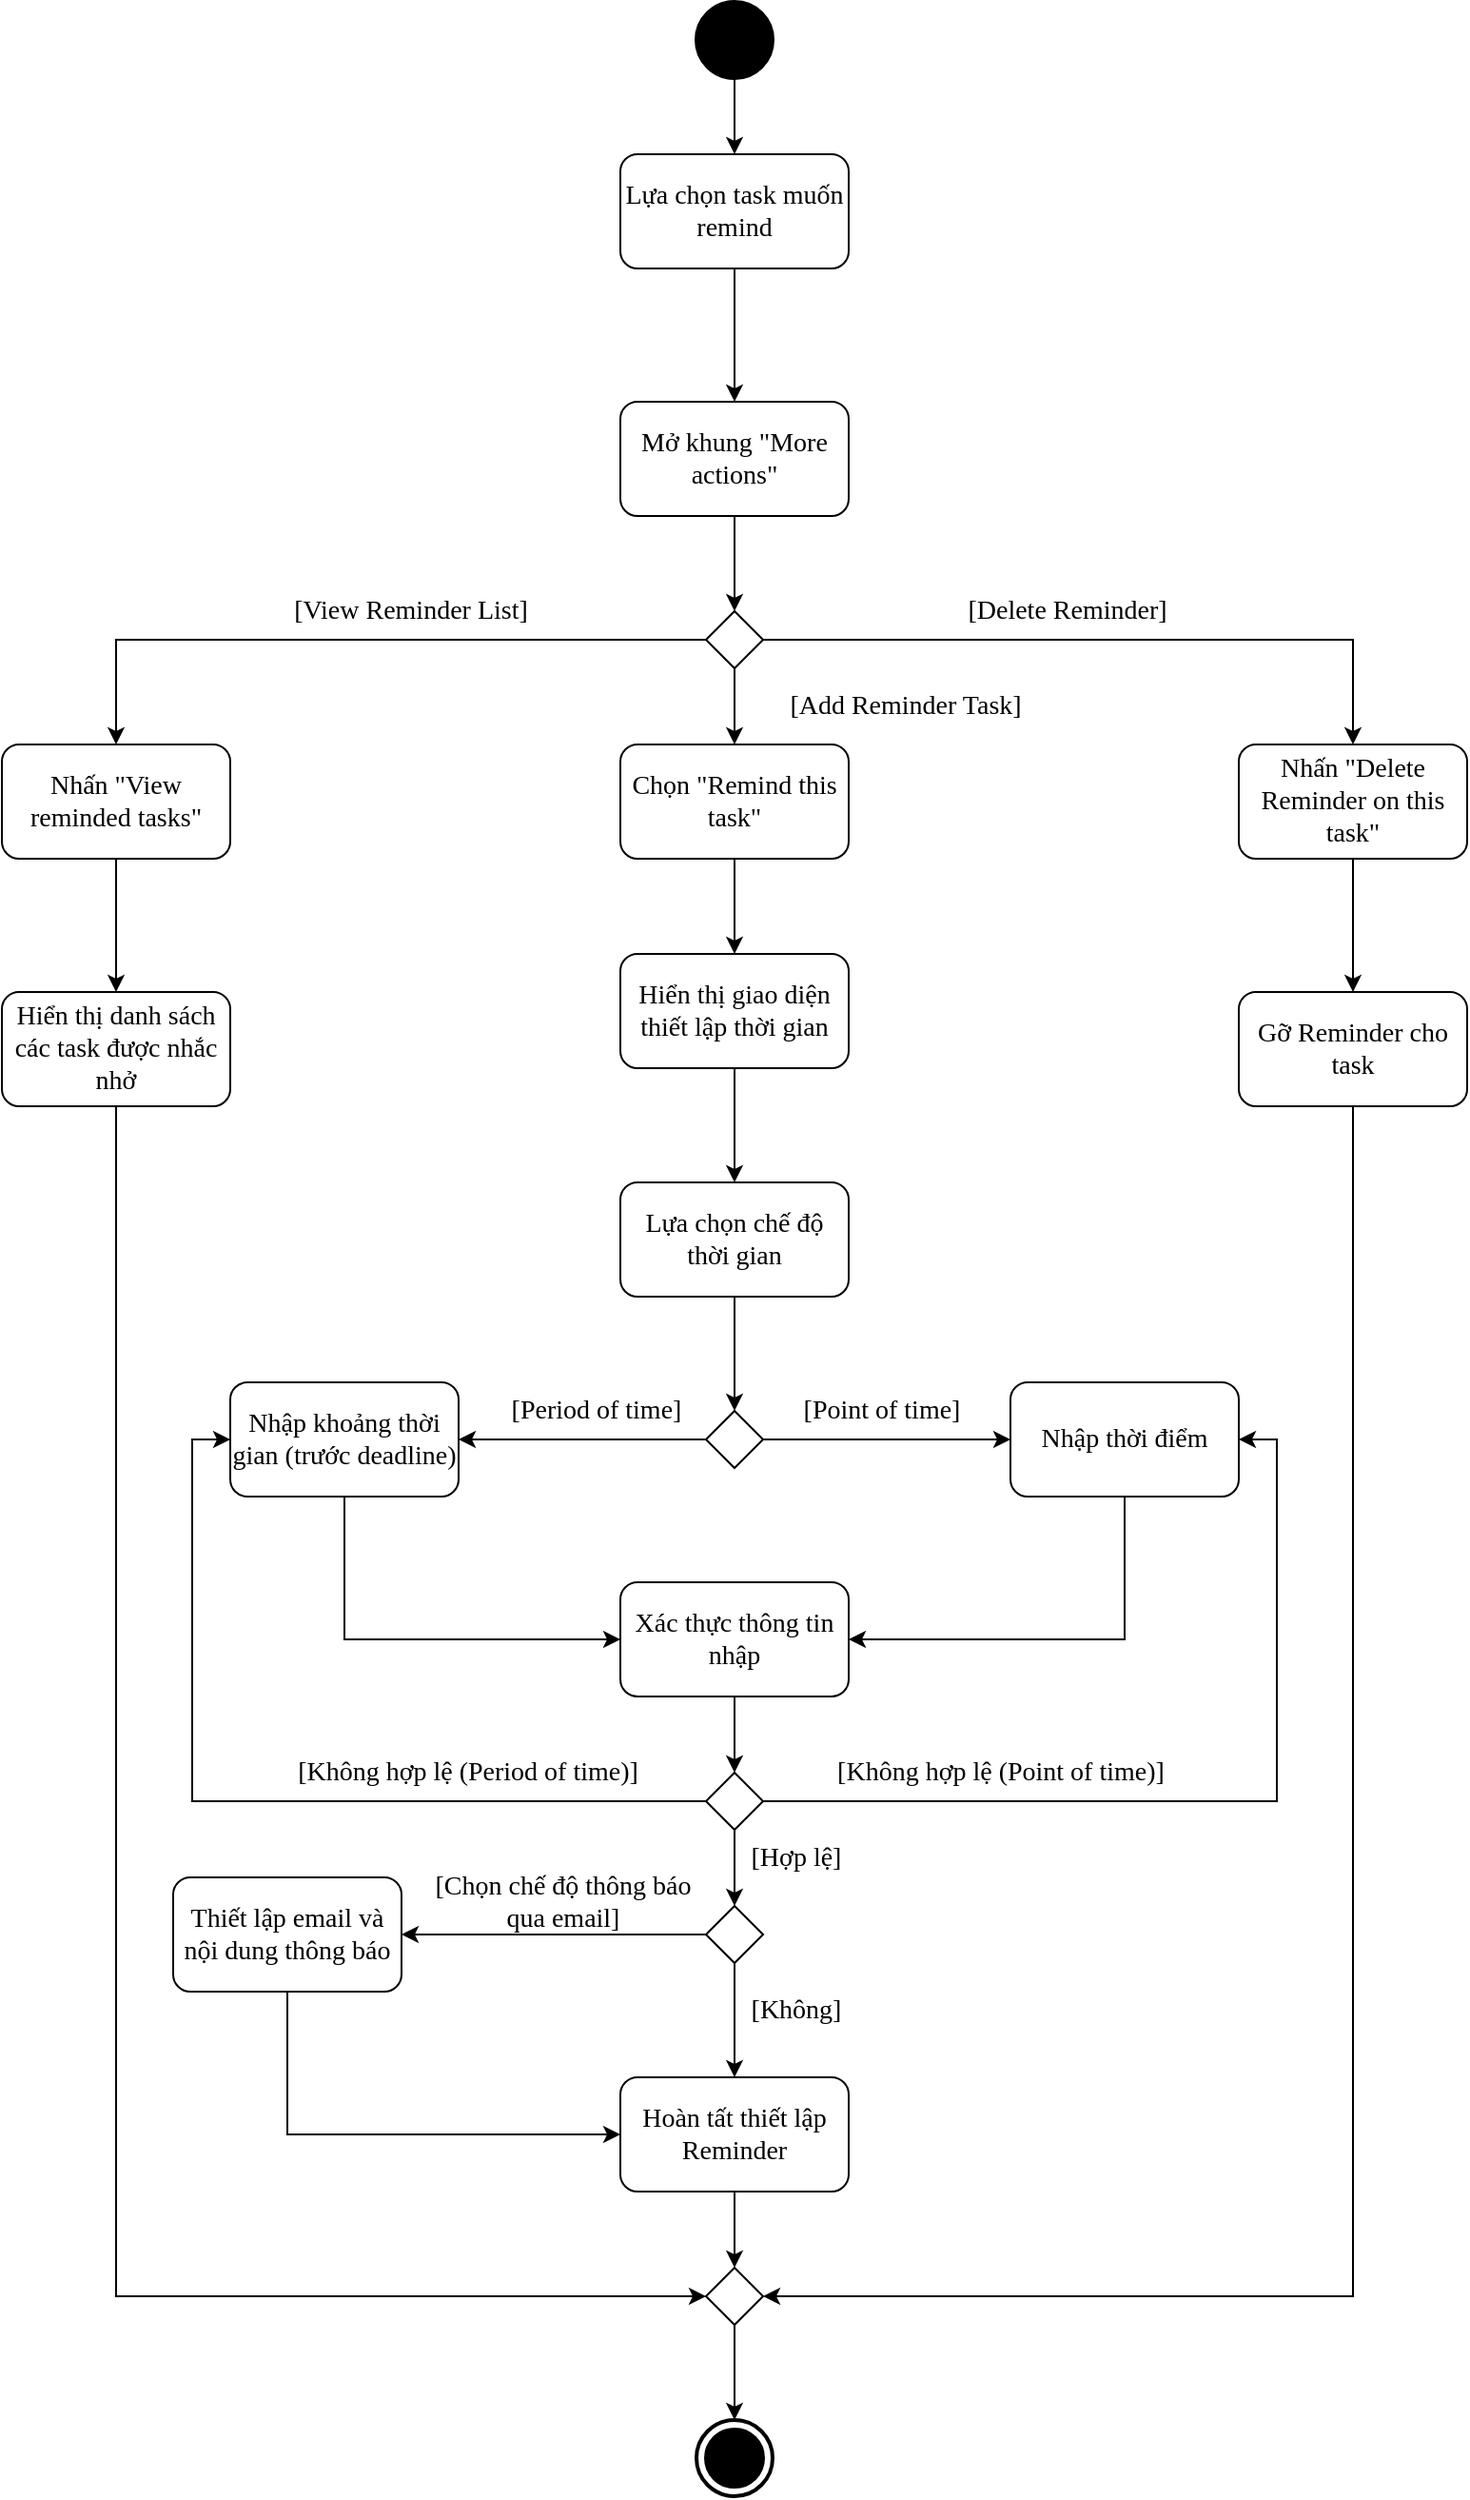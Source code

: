 <mxfile version="13.10.8" type="device"><diagram id="Wabd6WubLKGzXYjNBIa5" name="Page-1"><mxGraphModel dx="868" dy="1502" grid="1" gridSize="10" guides="1" tooltips="1" connect="1" arrows="1" fold="1" page="1" pageScale="1" pageWidth="850" pageHeight="1100" math="0" shadow="0"><root><mxCell id="0"/><mxCell id="1" parent="0"/><mxCell id="43InISWMLztIibryk-Ln-28" style="edgeStyle=orthogonalEdgeStyle;rounded=0;orthogonalLoop=1;jettySize=auto;html=1;entryX=0.5;entryY=0;entryDx=0;entryDy=0;fontFamily=Verdana;fontSize=14;" edge="1" parent="1" source="43InISWMLztIibryk-Ln-1" target="43InISWMLztIibryk-Ln-3"><mxGeometry relative="1" as="geometry"/></mxCell><mxCell id="43InISWMLztIibryk-Ln-1" value="" style="shape=ellipse;html=1;fillColor=#000000;strokeWidth=2;verticalLabelPosition=bottom;verticalAlignment=top;perimeter=ellipsePerimeter;fontFamily=Verdana;fontSize=14;" vertex="1" parent="1"><mxGeometry x="405" y="-1080" width="40" height="40" as="geometry"/></mxCell><mxCell id="43InISWMLztIibryk-Ln-5" style="edgeStyle=orthogonalEdgeStyle;rounded=0;orthogonalLoop=1;jettySize=auto;html=1;entryX=0.5;entryY=0;entryDx=0;entryDy=0;fontFamily=Verdana;fontSize=14;" edge="1" parent="1" source="43InISWMLztIibryk-Ln-3" target="43InISWMLztIibryk-Ln-4"><mxGeometry relative="1" as="geometry"/></mxCell><mxCell id="43InISWMLztIibryk-Ln-3" value="Lựa chọn task muốn remind" style="rounded=1;whiteSpace=wrap;html=1;fontFamily=Verdana;fontSize=14;" vertex="1" parent="1"><mxGeometry x="365" y="-1000" width="120" height="60" as="geometry"/></mxCell><mxCell id="43InISWMLztIibryk-Ln-7" style="edgeStyle=orthogonalEdgeStyle;rounded=0;orthogonalLoop=1;jettySize=auto;html=1;entryX=0.5;entryY=0;entryDx=0;entryDy=0;fontFamily=Verdana;fontSize=14;" edge="1" parent="1" source="43InISWMLztIibryk-Ln-4" target="43InISWMLztIibryk-Ln-6"><mxGeometry relative="1" as="geometry"/></mxCell><mxCell id="43InISWMLztIibryk-Ln-4" value="Mở khung &quot;More actions&quot;" style="rounded=1;whiteSpace=wrap;html=1;fontFamily=Verdana;fontSize=14;" vertex="1" parent="1"><mxGeometry x="365" y="-870" width="120" height="60" as="geometry"/></mxCell><mxCell id="43InISWMLztIibryk-Ln-9" style="edgeStyle=orthogonalEdgeStyle;rounded=0;orthogonalLoop=1;jettySize=auto;html=1;entryX=0.5;entryY=0;entryDx=0;entryDy=0;fontFamily=Verdana;fontSize=14;" edge="1" parent="1" source="43InISWMLztIibryk-Ln-6" target="43InISWMLztIibryk-Ln-8"><mxGeometry relative="1" as="geometry"/></mxCell><mxCell id="43InISWMLztIibryk-Ln-39" style="edgeStyle=orthogonalEdgeStyle;rounded=0;orthogonalLoop=1;jettySize=auto;html=1;entryX=0.5;entryY=0;entryDx=0;entryDy=0;fontFamily=Verdana;fontSize=14;" edge="1" parent="1" source="43InISWMLztIibryk-Ln-6" target="43InISWMLztIibryk-Ln-38"><mxGeometry relative="1" as="geometry"/></mxCell><mxCell id="43InISWMLztIibryk-Ln-44" style="edgeStyle=orthogonalEdgeStyle;rounded=0;orthogonalLoop=1;jettySize=auto;html=1;entryX=0.5;entryY=0;entryDx=0;entryDy=0;fontFamily=Verdana;fontSize=14;" edge="1" parent="1" source="43InISWMLztIibryk-Ln-6" target="43InISWMLztIibryk-Ln-43"><mxGeometry relative="1" as="geometry"/></mxCell><mxCell id="43InISWMLztIibryk-Ln-6" value="" style="rhombus;whiteSpace=wrap;html=1;fontFamily=Verdana;fontSize=14;" vertex="1" parent="1"><mxGeometry x="410" y="-760" width="30" height="30" as="geometry"/></mxCell><mxCell id="43InISWMLztIibryk-Ln-12" style="edgeStyle=orthogonalEdgeStyle;rounded=0;orthogonalLoop=1;jettySize=auto;html=1;fontFamily=Verdana;fontSize=14;" edge="1" parent="1" source="43InISWMLztIibryk-Ln-8" target="43InISWMLztIibryk-Ln-10"><mxGeometry relative="1" as="geometry"/></mxCell><mxCell id="43InISWMLztIibryk-Ln-8" value="Chọn &quot;Remind this task&quot;" style="rounded=1;whiteSpace=wrap;html=1;fontFamily=Verdana;fontSize=14;" vertex="1" parent="1"><mxGeometry x="365" y="-690" width="120" height="60" as="geometry"/></mxCell><mxCell id="43InISWMLztIibryk-Ln-13" style="edgeStyle=orthogonalEdgeStyle;rounded=0;orthogonalLoop=1;jettySize=auto;html=1;fontFamily=Verdana;fontSize=14;" edge="1" parent="1" source="43InISWMLztIibryk-Ln-10" target="43InISWMLztIibryk-Ln-11"><mxGeometry relative="1" as="geometry"/></mxCell><mxCell id="43InISWMLztIibryk-Ln-10" value="Hiển thị giao diện thiết lập thời gian" style="rounded=1;whiteSpace=wrap;html=1;fontFamily=Verdana;fontSize=14;" vertex="1" parent="1"><mxGeometry x="365" y="-580" width="120" height="60" as="geometry"/></mxCell><mxCell id="43InISWMLztIibryk-Ln-16" style="edgeStyle=orthogonalEdgeStyle;rounded=0;orthogonalLoop=1;jettySize=auto;html=1;entryX=0.5;entryY=0;entryDx=0;entryDy=0;fontFamily=Verdana;fontSize=14;" edge="1" parent="1" source="43InISWMLztIibryk-Ln-11" target="43InISWMLztIibryk-Ln-15"><mxGeometry relative="1" as="geometry"/></mxCell><mxCell id="43InISWMLztIibryk-Ln-11" value="Lựa chọn chế độ thời gian" style="rounded=1;whiteSpace=wrap;html=1;fontFamily=Verdana;fontSize=14;" vertex="1" parent="1"><mxGeometry x="365" y="-460" width="120" height="60" as="geometry"/></mxCell><mxCell id="43InISWMLztIibryk-Ln-19" style="edgeStyle=orthogonalEdgeStyle;rounded=0;orthogonalLoop=1;jettySize=auto;html=1;entryX=1;entryY=0.5;entryDx=0;entryDy=0;fontFamily=Verdana;fontSize=14;" edge="1" parent="1" source="43InISWMLztIibryk-Ln-15" target="43InISWMLztIibryk-Ln-18"><mxGeometry relative="1" as="geometry"/></mxCell><mxCell id="43InISWMLztIibryk-Ln-20" style="edgeStyle=orthogonalEdgeStyle;rounded=0;orthogonalLoop=1;jettySize=auto;html=1;entryX=0;entryY=0.5;entryDx=0;entryDy=0;fontFamily=Verdana;fontSize=14;" edge="1" parent="1" source="43InISWMLztIibryk-Ln-15" target="43InISWMLztIibryk-Ln-17"><mxGeometry relative="1" as="geometry"/></mxCell><mxCell id="43InISWMLztIibryk-Ln-15" value="" style="rhombus;whiteSpace=wrap;html=1;fontFamily=Verdana;fontSize=14;" vertex="1" parent="1"><mxGeometry x="410" y="-340" width="30" height="30" as="geometry"/></mxCell><mxCell id="43InISWMLztIibryk-Ln-23" style="edgeStyle=orthogonalEdgeStyle;rounded=0;orthogonalLoop=1;jettySize=auto;html=1;entryX=1;entryY=0.5;entryDx=0;entryDy=0;fontFamily=Verdana;fontSize=14;" edge="1" parent="1" source="43InISWMLztIibryk-Ln-17" target="43InISWMLztIibryk-Ln-21"><mxGeometry relative="1" as="geometry"><Array as="points"><mxPoint x="630" y="-220"/></Array></mxGeometry></mxCell><mxCell id="43InISWMLztIibryk-Ln-17" value="Nhập thời điểm" style="rounded=1;whiteSpace=wrap;html=1;fontFamily=Verdana;fontSize=14;" vertex="1" parent="1"><mxGeometry x="570" y="-355" width="120" height="60" as="geometry"/></mxCell><mxCell id="43InISWMLztIibryk-Ln-22" style="edgeStyle=orthogonalEdgeStyle;rounded=0;orthogonalLoop=1;jettySize=auto;html=1;entryX=0;entryY=0.5;entryDx=0;entryDy=0;fontFamily=Verdana;fontSize=14;" edge="1" parent="1" source="43InISWMLztIibryk-Ln-18" target="43InISWMLztIibryk-Ln-21"><mxGeometry relative="1" as="geometry"><Array as="points"><mxPoint x="220" y="-220"/></Array></mxGeometry></mxCell><mxCell id="43InISWMLztIibryk-Ln-18" value="Nhập khoảng thời gian (trước deadline)" style="rounded=1;whiteSpace=wrap;html=1;fontFamily=Verdana;fontSize=14;" vertex="1" parent="1"><mxGeometry x="160" y="-355" width="120" height="60" as="geometry"/></mxCell><mxCell id="43InISWMLztIibryk-Ln-25" style="edgeStyle=orthogonalEdgeStyle;rounded=0;orthogonalLoop=1;jettySize=auto;html=1;entryX=0.5;entryY=0;entryDx=0;entryDy=0;fontFamily=Verdana;fontSize=14;" edge="1" parent="1" source="43InISWMLztIibryk-Ln-21" target="43InISWMLztIibryk-Ln-24"><mxGeometry relative="1" as="geometry"/></mxCell><mxCell id="43InISWMLztIibryk-Ln-21" value="Xác thực thông tin nhập" style="rounded=1;whiteSpace=wrap;html=1;fontFamily=Verdana;fontSize=14;" vertex="1" parent="1"><mxGeometry x="365" y="-250" width="120" height="60" as="geometry"/></mxCell><mxCell id="43InISWMLztIibryk-Ln-26" style="edgeStyle=orthogonalEdgeStyle;rounded=0;orthogonalLoop=1;jettySize=auto;html=1;entryX=0;entryY=0.5;entryDx=0;entryDy=0;fontFamily=Verdana;fontSize=14;" edge="1" parent="1" source="43InISWMLztIibryk-Ln-24" target="43InISWMLztIibryk-Ln-18"><mxGeometry relative="1" as="geometry"/></mxCell><mxCell id="43InISWMLztIibryk-Ln-27" style="edgeStyle=orthogonalEdgeStyle;rounded=0;orthogonalLoop=1;jettySize=auto;html=1;entryX=1;entryY=0.5;entryDx=0;entryDy=0;fontFamily=Verdana;fontSize=14;" edge="1" parent="1" source="43InISWMLztIibryk-Ln-24" target="43InISWMLztIibryk-Ln-17"><mxGeometry relative="1" as="geometry"/></mxCell><mxCell id="43InISWMLztIibryk-Ln-30" style="edgeStyle=orthogonalEdgeStyle;rounded=0;orthogonalLoop=1;jettySize=auto;html=1;entryX=0.5;entryY=0;entryDx=0;entryDy=0;fontFamily=Verdana;fontSize=14;" edge="1" parent="1" source="43InISWMLztIibryk-Ln-24" target="43InISWMLztIibryk-Ln-29"><mxGeometry relative="1" as="geometry"/></mxCell><mxCell id="43InISWMLztIibryk-Ln-24" value="" style="rhombus;whiteSpace=wrap;html=1;fontFamily=Verdana;fontSize=14;" vertex="1" parent="1"><mxGeometry x="410" y="-150" width="30" height="30" as="geometry"/></mxCell><mxCell id="43InISWMLztIibryk-Ln-33" style="edgeStyle=orthogonalEdgeStyle;rounded=0;orthogonalLoop=1;jettySize=auto;html=1;entryX=1;entryY=0.5;entryDx=0;entryDy=0;fontFamily=Verdana;fontSize=14;" edge="1" parent="1" source="43InISWMLztIibryk-Ln-29" target="43InISWMLztIibryk-Ln-32"><mxGeometry relative="1" as="geometry"/></mxCell><mxCell id="43InISWMLztIibryk-Ln-34" style="edgeStyle=orthogonalEdgeStyle;rounded=0;orthogonalLoop=1;jettySize=auto;html=1;entryX=0.5;entryY=0;entryDx=0;entryDy=0;fontFamily=Verdana;fontSize=14;" edge="1" parent="1" source="43InISWMLztIibryk-Ln-29" target="43InISWMLztIibryk-Ln-31"><mxGeometry relative="1" as="geometry"/></mxCell><mxCell id="43InISWMLztIibryk-Ln-29" value="" style="rhombus;whiteSpace=wrap;html=1;fontFamily=Verdana;fontSize=14;" vertex="1" parent="1"><mxGeometry x="410" y="-80" width="30" height="30" as="geometry"/></mxCell><mxCell id="43InISWMLztIibryk-Ln-36" style="edgeStyle=orthogonalEdgeStyle;rounded=0;orthogonalLoop=1;jettySize=auto;html=1;fontFamily=Verdana;fontSize=14;" edge="1" parent="1" source="43InISWMLztIibryk-Ln-31" target="43InISWMLztIibryk-Ln-35"><mxGeometry relative="1" as="geometry"/></mxCell><mxCell id="43InISWMLztIibryk-Ln-31" value="Hoàn tất thiết lập Reminder" style="rounded=1;whiteSpace=wrap;html=1;fontFamily=Verdana;fontSize=14;" vertex="1" parent="1"><mxGeometry x="365" y="10" width="120" height="60" as="geometry"/></mxCell><mxCell id="43InISWMLztIibryk-Ln-58" style="edgeStyle=orthogonalEdgeStyle;rounded=0;orthogonalLoop=1;jettySize=auto;html=1;entryX=0;entryY=0.5;entryDx=0;entryDy=0;fontFamily=Verdana;fontSize=14;" edge="1" parent="1" source="43InISWMLztIibryk-Ln-32" target="43InISWMLztIibryk-Ln-31"><mxGeometry relative="1" as="geometry"><Array as="points"><mxPoint x="190" y="40"/></Array></mxGeometry></mxCell><mxCell id="43InISWMLztIibryk-Ln-32" value="Thiết lập email và nội dung thông báo" style="rounded=1;whiteSpace=wrap;html=1;fontFamily=Verdana;fontSize=14;" vertex="1" parent="1"><mxGeometry x="130" y="-95" width="120" height="60" as="geometry"/></mxCell><mxCell id="43InISWMLztIibryk-Ln-60" style="edgeStyle=orthogonalEdgeStyle;rounded=0;orthogonalLoop=1;jettySize=auto;html=1;entryX=0.5;entryY=0;entryDx=0;entryDy=0;entryPerimeter=0;fontFamily=Verdana;fontSize=14;" edge="1" parent="1" source="43InISWMLztIibryk-Ln-35" target="43InISWMLztIibryk-Ln-59"><mxGeometry relative="1" as="geometry"/></mxCell><mxCell id="43InISWMLztIibryk-Ln-35" value="" style="rhombus;whiteSpace=wrap;html=1;fontFamily=Verdana;fontSize=14;" vertex="1" parent="1"><mxGeometry x="410" y="110" width="30" height="30" as="geometry"/></mxCell><mxCell id="43InISWMLztIibryk-Ln-41" style="edgeStyle=orthogonalEdgeStyle;rounded=0;orthogonalLoop=1;jettySize=auto;html=1;entryX=0.5;entryY=0;entryDx=0;entryDy=0;fontFamily=Verdana;fontSize=14;" edge="1" parent="1" source="43InISWMLztIibryk-Ln-38" target="43InISWMLztIibryk-Ln-40"><mxGeometry relative="1" as="geometry"/></mxCell><mxCell id="43InISWMLztIibryk-Ln-38" value="Nhấn &quot;View reminded tasks&quot;" style="rounded=1;whiteSpace=wrap;html=1;fontFamily=Verdana;fontSize=14;" vertex="1" parent="1"><mxGeometry x="40" y="-690" width="120" height="60" as="geometry"/></mxCell><mxCell id="43InISWMLztIibryk-Ln-42" style="edgeStyle=orthogonalEdgeStyle;rounded=0;orthogonalLoop=1;jettySize=auto;html=1;entryX=0;entryY=0.5;entryDx=0;entryDy=0;fontFamily=Verdana;fontSize=14;" edge="1" parent="1" source="43InISWMLztIibryk-Ln-40" target="43InISWMLztIibryk-Ln-35"><mxGeometry relative="1" as="geometry"><Array as="points"><mxPoint x="100" y="125"/></Array></mxGeometry></mxCell><mxCell id="43InISWMLztIibryk-Ln-40" value="Hiển thị danh sách các task được nhắc nhở" style="rounded=1;whiteSpace=wrap;html=1;fontFamily=Verdana;fontSize=14;" vertex="1" parent="1"><mxGeometry x="40" y="-560" width="120" height="60" as="geometry"/></mxCell><mxCell id="43InISWMLztIibryk-Ln-47" style="edgeStyle=orthogonalEdgeStyle;rounded=0;orthogonalLoop=1;jettySize=auto;html=1;entryX=0.5;entryY=0;entryDx=0;entryDy=0;fontFamily=Verdana;fontSize=14;" edge="1" parent="1" source="43InISWMLztIibryk-Ln-43" target="43InISWMLztIibryk-Ln-45"><mxGeometry relative="1" as="geometry"/></mxCell><mxCell id="43InISWMLztIibryk-Ln-43" value="Nhấn &quot;Delete Reminder on this task&quot;" style="rounded=1;whiteSpace=wrap;html=1;fontFamily=Verdana;fontSize=14;" vertex="1" parent="1"><mxGeometry x="690" y="-690" width="120" height="60" as="geometry"/></mxCell><mxCell id="43InISWMLztIibryk-Ln-46" style="edgeStyle=orthogonalEdgeStyle;rounded=0;orthogonalLoop=1;jettySize=auto;html=1;entryX=1;entryY=0.5;entryDx=0;entryDy=0;fontFamily=Verdana;fontSize=14;" edge="1" parent="1" source="43InISWMLztIibryk-Ln-45" target="43InISWMLztIibryk-Ln-35"><mxGeometry relative="1" as="geometry"><Array as="points"><mxPoint x="750" y="125"/></Array></mxGeometry></mxCell><mxCell id="43InISWMLztIibryk-Ln-45" value="Gỡ Reminder cho task" style="rounded=1;whiteSpace=wrap;html=1;fontFamily=Verdana;fontSize=14;" vertex="1" parent="1"><mxGeometry x="690" y="-560" width="120" height="60" as="geometry"/></mxCell><mxCell id="43InISWMLztIibryk-Ln-48" value="[Add Reminder Task]" style="text;html=1;strokeColor=none;fillColor=none;align=center;verticalAlign=middle;whiteSpace=wrap;rounded=0;fontFamily=Verdana;fontSize=14;" vertex="1" parent="1"><mxGeometry x="440" y="-720" width="150" height="20" as="geometry"/></mxCell><mxCell id="43InISWMLztIibryk-Ln-49" value="[View Reminder List]" style="text;html=1;strokeColor=none;fillColor=none;align=center;verticalAlign=middle;whiteSpace=wrap;rounded=0;fontFamily=Verdana;fontSize=14;" vertex="1" parent="1"><mxGeometry x="180" y="-770" width="150" height="20" as="geometry"/></mxCell><mxCell id="43InISWMLztIibryk-Ln-50" value="[Delete Reminder]" style="text;html=1;strokeColor=none;fillColor=none;align=center;verticalAlign=middle;whiteSpace=wrap;rounded=0;fontFamily=Verdana;fontSize=14;" vertex="1" parent="1"><mxGeometry x="530" y="-770" width="140" height="20" as="geometry"/></mxCell><mxCell id="43InISWMLztIibryk-Ln-51" value="[Period of time]" style="text;html=1;strokeColor=none;fillColor=none;align=center;verticalAlign=middle;whiteSpace=wrap;rounded=0;fontFamily=Verdana;fontSize=14;" vertex="1" parent="1"><mxGeometry x="295" y="-350" width="115" height="20" as="geometry"/></mxCell><mxCell id="43InISWMLztIibryk-Ln-52" value="[Point of time]" style="text;html=1;strokeColor=none;fillColor=none;align=center;verticalAlign=middle;whiteSpace=wrap;rounded=0;fontFamily=Verdana;fontSize=14;" vertex="1" parent="1"><mxGeometry x="445" y="-350" width="115" height="20" as="geometry"/></mxCell><mxCell id="43InISWMLztIibryk-Ln-53" value="[Không hợp lệ (Period of time)]" style="text;html=1;strokeColor=none;fillColor=none;align=center;verticalAlign=middle;whiteSpace=wrap;rounded=0;fontFamily=Verdana;fontSize=14;" vertex="1" parent="1"><mxGeometry x="170" y="-160" width="230" height="20" as="geometry"/></mxCell><mxCell id="43InISWMLztIibryk-Ln-54" value="[Không hợp lệ (Point of time)]" style="text;html=1;strokeColor=none;fillColor=none;align=center;verticalAlign=middle;whiteSpace=wrap;rounded=0;fontFamily=Verdana;fontSize=14;" vertex="1" parent="1"><mxGeometry x="450" y="-160" width="230" height="20" as="geometry"/></mxCell><mxCell id="43InISWMLztIibryk-Ln-55" value="[Hợp lệ]" style="text;html=1;strokeColor=none;fillColor=none;align=center;verticalAlign=middle;whiteSpace=wrap;rounded=0;fontFamily=Verdana;fontSize=14;" vertex="1" parent="1"><mxGeometry x="425" y="-115" width="65" height="20" as="geometry"/></mxCell><mxCell id="43InISWMLztIibryk-Ln-56" value="[Chọn chế độ thông báo qua email]" style="text;html=1;strokeColor=none;fillColor=none;align=center;verticalAlign=middle;whiteSpace=wrap;rounded=0;fontFamily=Verdana;fontSize=14;" vertex="1" parent="1"><mxGeometry x="260" y="-100" width="150" height="35" as="geometry"/></mxCell><mxCell id="43InISWMLztIibryk-Ln-57" value="[Không]" style="text;html=1;strokeColor=none;fillColor=none;align=center;verticalAlign=middle;whiteSpace=wrap;rounded=0;fontFamily=Verdana;fontSize=14;" vertex="1" parent="1"><mxGeometry x="425" y="-35" width="65" height="20" as="geometry"/></mxCell><mxCell id="43InISWMLztIibryk-Ln-59" value="" style="html=1;shape=mxgraph.sysml.actFinal;strokeWidth=2;verticalLabelPosition=bottom;verticalAlignment=top;fontFamily=Verdana;fontSize=14;" vertex="1" parent="1"><mxGeometry x="405" y="190" width="40" height="40" as="geometry"/></mxCell></root></mxGraphModel></diagram></mxfile>